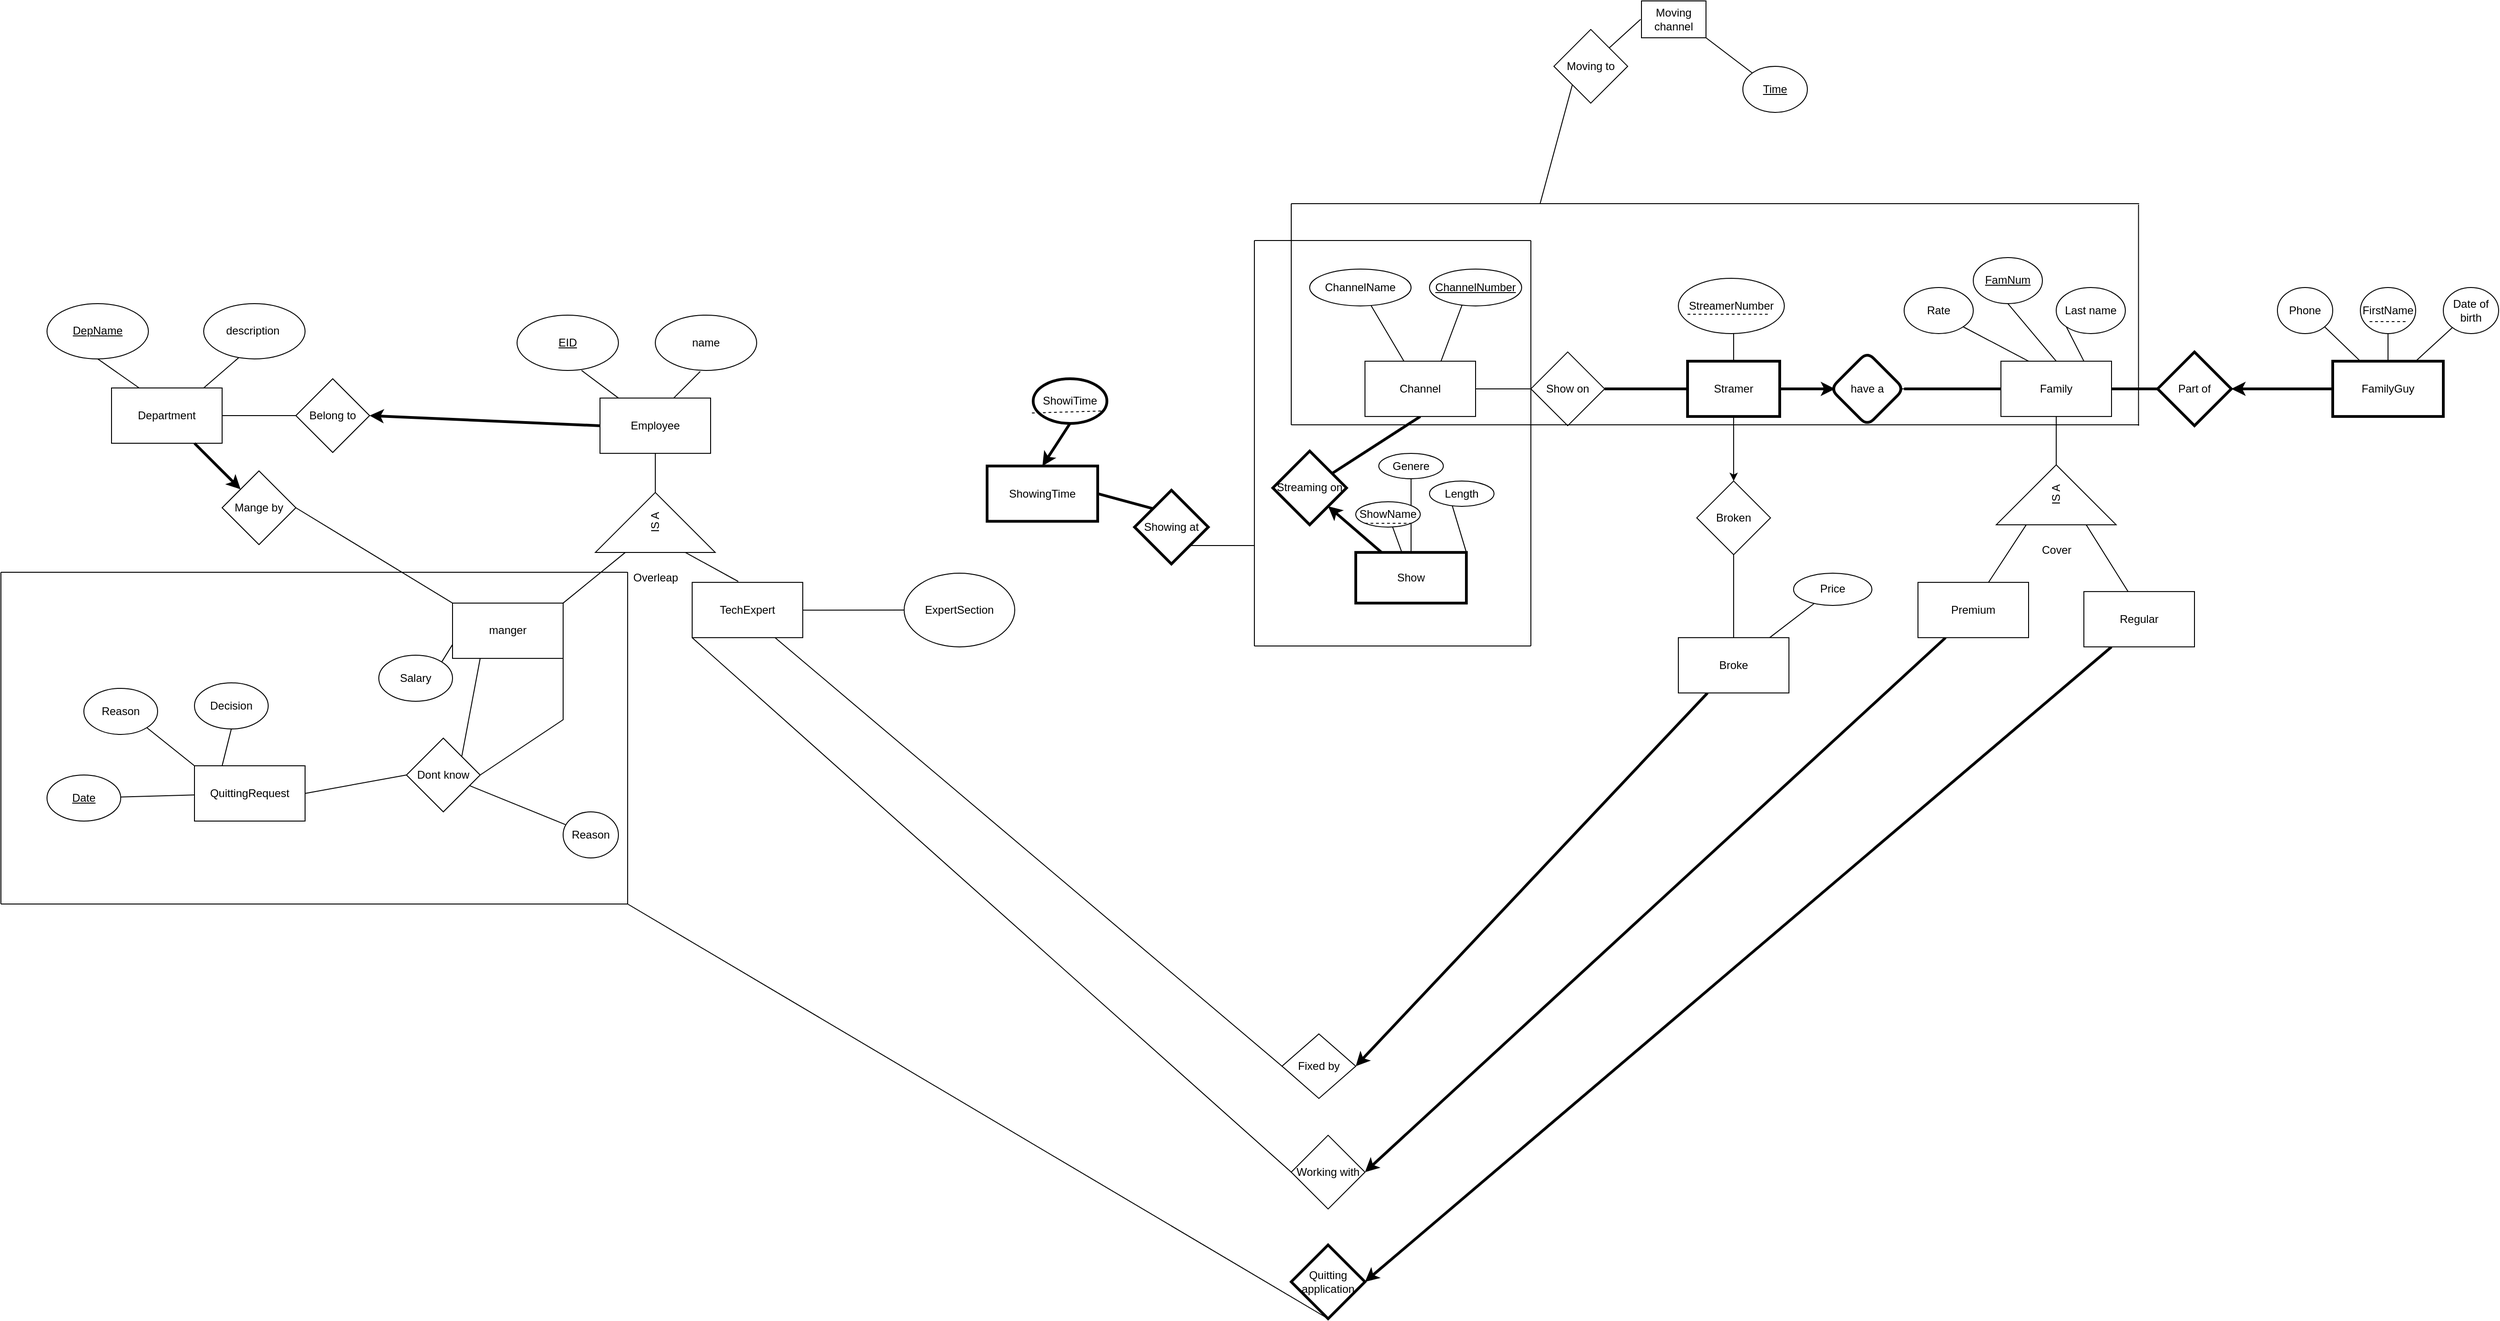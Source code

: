 <mxfile version="20.7.4" type="github">
  <diagram id="R2lEEEUBdFMjLlhIrx00" name="Page-1">
    <mxGraphModel dx="3749" dy="1137" grid="1" gridSize="10" guides="1" tooltips="1" connect="1" arrows="1" fold="1" page="1" pageScale="1" pageWidth="850" pageHeight="1100" math="0" shadow="0" extFonts="Permanent Marker^https://fonts.googleapis.com/css?family=Permanent+Marker">
      <root>
        <mxCell id="0" />
        <mxCell id="1" parent="0" />
        <mxCell id="bBOsbKYcq548n3KxFtVK-1" value="Employee" style="rounded=0;whiteSpace=wrap;html=1;" parent="1" vertex="1">
          <mxGeometry x="-910" y="570.95" width="120" height="60" as="geometry" />
        </mxCell>
        <mxCell id="bBOsbKYcq548n3KxFtVK-2" value="Belong to" style="rhombus;whiteSpace=wrap;html=1;" parent="1" vertex="1">
          <mxGeometry x="-1240" y="550" width="80" height="80" as="geometry" />
        </mxCell>
        <mxCell id="bBOsbKYcq548n3KxFtVK-3" value="" style="endArrow=classic;html=1;rounded=0;entryX=1;entryY=0.5;entryDx=0;entryDy=0;strokeWidth=3;startArrow=none;startFill=0;endFill=1;" parent="1" target="bBOsbKYcq548n3KxFtVK-2" edge="1">
          <mxGeometry width="50" height="50" relative="1" as="geometry">
            <mxPoint x="-910" y="601" as="sourcePoint" />
            <mxPoint x="-740" y="550.95" as="targetPoint" />
          </mxGeometry>
        </mxCell>
        <mxCell id="bBOsbKYcq548n3KxFtVK-6" value="Department" style="rounded=0;whiteSpace=wrap;html=1;" parent="1" vertex="1">
          <mxGeometry x="-1440" y="560" width="120" height="60" as="geometry" />
        </mxCell>
        <mxCell id="bBOsbKYcq548n3KxFtVK-7" value="" style="endArrow=none;html=1;rounded=0;entryX=1;entryY=0.5;entryDx=0;entryDy=0;exitX=0;exitY=0.5;exitDx=0;exitDy=0;" parent="1" source="bBOsbKYcq548n3KxFtVK-2" target="bBOsbKYcq548n3KxFtVK-6" edge="1">
          <mxGeometry width="50" height="50" relative="1" as="geometry">
            <mxPoint x="-1240" y="660" as="sourcePoint" />
            <mxPoint x="-980.0" y="590" as="targetPoint" />
            <Array as="points" />
          </mxGeometry>
        </mxCell>
        <mxCell id="bBOsbKYcq548n3KxFtVK-8" value="" style="endArrow=none;html=1;rounded=0;" parent="1" target="bBOsbKYcq548n3KxFtVK-9" edge="1">
          <mxGeometry width="50" height="50" relative="1" as="geometry">
            <mxPoint x="-850" y="710.95" as="sourcePoint" />
            <mxPoint x="-850" y="630.95" as="targetPoint" />
          </mxGeometry>
        </mxCell>
        <mxCell id="bBOsbKYcq548n3KxFtVK-9" value="IS A" style="triangle;whiteSpace=wrap;html=1;rotation=-90;direction=east;" parent="1" vertex="1">
          <mxGeometry x="-882.5" y="640.95" width="65" height="130" as="geometry" />
        </mxCell>
        <mxCell id="bBOsbKYcq548n3KxFtVK-10" value="" style="endArrow=none;html=1;rounded=0;exitX=1;exitY=0.5;exitDx=0;exitDy=0;entryX=0.5;entryY=1;entryDx=0;entryDy=0;" parent="1" source="bBOsbKYcq548n3KxFtVK-9" target="bBOsbKYcq548n3KxFtVK-1" edge="1">
          <mxGeometry width="50" height="50" relative="1" as="geometry">
            <mxPoint x="-870" y="680.95" as="sourcePoint" />
            <mxPoint x="-820" y="630.95" as="targetPoint" />
          </mxGeometry>
        </mxCell>
        <mxCell id="bBOsbKYcq548n3KxFtVK-11" value="" style="endArrow=none;html=1;rounded=0;" parent="1" edge="1">
          <mxGeometry width="50" height="50" relative="1" as="geometry">
            <mxPoint x="-890" y="570.95" as="sourcePoint" />
            <mxPoint x="-930" y="540.95" as="targetPoint" />
          </mxGeometry>
        </mxCell>
        <mxCell id="bBOsbKYcq548n3KxFtVK-12" value="" style="endArrow=none;html=1;rounded=0;" parent="1" edge="1">
          <mxGeometry width="50" height="50" relative="1" as="geometry">
            <mxPoint x="-830" y="570.95" as="sourcePoint" />
            <mxPoint x="-801.213" y="542.163" as="targetPoint" />
          </mxGeometry>
        </mxCell>
        <mxCell id="bBOsbKYcq548n3KxFtVK-15" value="&lt;u&gt;EID&lt;/u&gt;" style="ellipse;whiteSpace=wrap;html=1;" parent="1" vertex="1">
          <mxGeometry x="-1000" y="480.95" width="110" height="60" as="geometry" />
        </mxCell>
        <mxCell id="bBOsbKYcq548n3KxFtVK-16" value="name" style="ellipse;whiteSpace=wrap;html=1;" parent="1" vertex="1">
          <mxGeometry x="-850" y="480.95" width="110" height="60" as="geometry" />
        </mxCell>
        <mxCell id="bBOsbKYcq548n3KxFtVK-17" value="&lt;u&gt;DepName&lt;/u&gt;" style="ellipse;whiteSpace=wrap;html=1;" parent="1" vertex="1">
          <mxGeometry x="-1510" y="468.45" width="110" height="60" as="geometry" />
        </mxCell>
        <mxCell id="bBOsbKYcq548n3KxFtVK-18" value="description&amp;nbsp;" style="ellipse;whiteSpace=wrap;html=1;" parent="1" vertex="1">
          <mxGeometry x="-1340" y="468.45" width="110" height="60" as="geometry" />
        </mxCell>
        <mxCell id="bBOsbKYcq548n3KxFtVK-19" value="" style="endArrow=none;html=1;rounded=0;entryX=0.345;entryY=0.979;entryDx=0;entryDy=0;entryPerimeter=0;" parent="1" target="bBOsbKYcq548n3KxFtVK-18" edge="1">
          <mxGeometry width="50" height="50" relative="1" as="geometry">
            <mxPoint x="-1340" y="560" as="sourcePoint" />
            <mxPoint x="-1300" y="518.45" as="targetPoint" />
          </mxGeometry>
        </mxCell>
        <mxCell id="bBOsbKYcq548n3KxFtVK-20" value="" style="endArrow=none;html=1;rounded=0;entryX=0.5;entryY=1;entryDx=0;entryDy=0;exitX=0.25;exitY=0;exitDx=0;exitDy=0;" parent="1" source="bBOsbKYcq548n3KxFtVK-6" target="bBOsbKYcq548n3KxFtVK-17" edge="1">
          <mxGeometry width="50" height="50" relative="1" as="geometry">
            <mxPoint x="-1340" y="578.45" as="sourcePoint" />
            <mxPoint x="-1292.05" y="537.19" as="targetPoint" />
          </mxGeometry>
        </mxCell>
        <mxCell id="bBOsbKYcq548n3KxFtVK-23" value="" style="endArrow=none;html=1;rounded=0;entryX=0;entryY=0.25;entryDx=0;entryDy=0;exitX=1;exitY=0;exitDx=0;exitDy=0;" parent="1" target="bBOsbKYcq548n3KxFtVK-9" edge="1" source="bBOsbKYcq548n3KxFtVK-27">
          <mxGeometry width="50" height="50" relative="1" as="geometry">
            <mxPoint x="-920" y="800.95" as="sourcePoint" />
            <mxPoint x="-860" y="730.95" as="targetPoint" />
          </mxGeometry>
        </mxCell>
        <mxCell id="bBOsbKYcq548n3KxFtVK-24" value="" style="endArrow=none;html=1;rounded=0;entryX=0;entryY=0.75;entryDx=0;entryDy=0;" parent="1" target="bBOsbKYcq548n3KxFtVK-9" edge="1">
          <mxGeometry width="50" height="50" relative="1" as="geometry">
            <mxPoint x="-760" y="770" as="sourcePoint" />
            <mxPoint x="-835" y="730.95" as="targetPoint" />
          </mxGeometry>
        </mxCell>
        <mxCell id="bBOsbKYcq548n3KxFtVK-25" value="Overleap" style="text;html=1;resizable=0;autosize=1;align=center;verticalAlign=middle;points=[];fillColor=none;strokeColor=none;rounded=0;" parent="1" vertex="1">
          <mxGeometry x="-885" y="750.95" width="70" height="30" as="geometry" />
        </mxCell>
        <mxCell id="bBOsbKYcq548n3KxFtVK-26" value="TechExpert" style="rounded=0;whiteSpace=wrap;html=1;" parent="1" vertex="1">
          <mxGeometry x="-810.0" y="770.95" width="120" height="60" as="geometry" />
        </mxCell>
        <mxCell id="bBOsbKYcq548n3KxFtVK-27" value="manger" style="rounded=0;whiteSpace=wrap;html=1;" parent="1" vertex="1">
          <mxGeometry x="-1070.0" y="793.45" width="120" height="60" as="geometry" />
        </mxCell>
        <mxCell id="bBOsbKYcq548n3KxFtVK-28" value="Mange by" style="rhombus;whiteSpace=wrap;html=1;" parent="1" vertex="1">
          <mxGeometry x="-1320" y="650" width="80" height="80" as="geometry" />
        </mxCell>
        <mxCell id="bBOsbKYcq548n3KxFtVK-29" value="" style="endArrow=none;html=1;rounded=0;entryX=1;entryY=0.5;entryDx=0;entryDy=0;exitX=0;exitY=0;exitDx=0;exitDy=0;fontSize=100;horizontal=1;fontStyle=1;strokeWidth=1;verticalAlign=middle;endFill=0;startArrow=none;startFill=0;" parent="1" source="bBOsbKYcq548n3KxFtVK-27" target="bBOsbKYcq548n3KxFtVK-28" edge="1">
          <mxGeometry width="50" height="50" relative="1" as="geometry">
            <mxPoint x="-650" y="835.95" as="sourcePoint" />
            <mxPoint x="-607.5" y="770.95" as="targetPoint" />
          </mxGeometry>
        </mxCell>
        <mxCell id="bBOsbKYcq548n3KxFtVK-30" value="" style="endArrow=none;html=1;rounded=0;entryX=0.75;entryY=1;entryDx=0;entryDy=0;startArrow=classic;startFill=1;strokeWidth=3;" parent="1" source="bBOsbKYcq548n3KxFtVK-28" target="bBOsbKYcq548n3KxFtVK-6" edge="1">
          <mxGeometry width="50" height="50" relative="1" as="geometry">
            <mxPoint x="-1030" y="695" as="sourcePoint" />
            <mxPoint x="-980.0" y="620" as="targetPoint" />
          </mxGeometry>
        </mxCell>
        <mxCell id="bBOsbKYcq548n3KxFtVK-31" value="" style="endArrow=none;html=1;rounded=0;entryX=0;entryY=0.5;entryDx=0;entryDy=0;" parent="1" target="bBOsbKYcq548n3KxFtVK-32" edge="1">
          <mxGeometry width="50" height="50" relative="1" as="geometry">
            <mxPoint x="-690" y="801.13" as="sourcePoint" />
            <mxPoint x="-620" y="800.18" as="targetPoint" />
          </mxGeometry>
        </mxCell>
        <mxCell id="bBOsbKYcq548n3KxFtVK-32" value="ExpertSection" style="ellipse;whiteSpace=wrap;html=1;" parent="1" vertex="1">
          <mxGeometry x="-580" y="760.95" width="120" height="80" as="geometry" />
        </mxCell>
        <mxCell id="bBOsbKYcq548n3KxFtVK-35" value="" style="endArrow=none;html=1;rounded=0;exitX=1;exitY=0;exitDx=0;exitDy=0;entryX=0;entryY=0.75;entryDx=0;entryDy=0;" parent="1" source="bBOsbKYcq548n3KxFtVK-36" target="bBOsbKYcq548n3KxFtVK-27" edge="1">
          <mxGeometry width="50" height="50" relative="1" as="geometry">
            <mxPoint x="-1030" y="850" as="sourcePoint" />
            <mxPoint x="-1010" y="840" as="targetPoint" />
          </mxGeometry>
        </mxCell>
        <mxCell id="bBOsbKYcq548n3KxFtVK-36" value="Salary" style="ellipse;whiteSpace=wrap;html=1;fontSize=12;" parent="1" vertex="1">
          <mxGeometry x="-1150" y="850" width="80" height="50" as="geometry" />
        </mxCell>
        <mxCell id="bBOsbKYcq548n3KxFtVK-46" style="edgeStyle=none;rounded=0;orthogonalLoop=1;jettySize=auto;html=1;exitX=1;exitY=0.5;exitDx=0;exitDy=0;strokeWidth=3;fontSize=12;endArrow=none;endFill=0;" parent="1" source="bBOsbKYcq548n3KxFtVK-37" edge="1">
          <mxGeometry relative="1" as="geometry">
            <mxPoint x="790" y="560.95" as="targetPoint" />
          </mxGeometry>
        </mxCell>
        <mxCell id="bBOsbKYcq548n3KxFtVK-62" style="edgeStyle=none;rounded=0;orthogonalLoop=1;jettySize=auto;html=1;exitX=0.5;exitY=1;exitDx=0;exitDy=0;strokeWidth=1;fontSize=12;endArrow=none;endFill=0;" parent="1" source="bBOsbKYcq548n3KxFtVK-37" edge="1">
          <mxGeometry relative="1" as="geometry">
            <mxPoint x="670" y="650.95" as="targetPoint" />
          </mxGeometry>
        </mxCell>
        <mxCell id="bBOsbKYcq548n3KxFtVK-74" style="edgeStyle=none;rounded=0;orthogonalLoop=1;jettySize=auto;html=1;exitX=0;exitY=0.5;exitDx=0;exitDy=0;strokeWidth=1;fontSize=12;endArrow=none;endFill=0;" parent="1" source="bBOsbKYcq548n3KxFtVK-37" edge="1">
          <mxGeometry relative="1" as="geometry">
            <mxPoint x="500" y="560.95" as="targetPoint" />
          </mxGeometry>
        </mxCell>
        <mxCell id="bBOsbKYcq548n3KxFtVK-37" value="Family" style="rounded=0;whiteSpace=wrap;html=1;" parent="1" vertex="1">
          <mxGeometry x="610.0" y="530.95" width="120" height="60" as="geometry" />
        </mxCell>
        <mxCell id="bBOsbKYcq548n3KxFtVK-38" value="Rate" style="ellipse;whiteSpace=wrap;html=1;fontSize=12;" parent="1" vertex="1">
          <mxGeometry x="505" y="450.95" width="75" height="50" as="geometry" />
        </mxCell>
        <mxCell id="bBOsbKYcq548n3KxFtVK-39" value="&lt;u&gt;FamNum&lt;/u&gt;" style="ellipse;whiteSpace=wrap;html=1;fontSize=12;" parent="1" vertex="1">
          <mxGeometry x="580" y="418.45" width="75" height="50" as="geometry" />
        </mxCell>
        <mxCell id="bBOsbKYcq548n3KxFtVK-40" value="Last name" style="ellipse;whiteSpace=wrap;html=1;fontSize=12;" parent="1" vertex="1">
          <mxGeometry x="670" y="450.95" width="75" height="50" as="geometry" />
        </mxCell>
        <mxCell id="bBOsbKYcq548n3KxFtVK-42" value="" style="endArrow=none;html=1;rounded=0;strokeWidth=1;fontSize=12;exitX=0.5;exitY=0;exitDx=0;exitDy=0;entryX=0.5;entryY=1;entryDx=0;entryDy=0;" parent="1" source="bBOsbKYcq548n3KxFtVK-37" target="bBOsbKYcq548n3KxFtVK-39" edge="1">
          <mxGeometry width="50" height="50" relative="1" as="geometry">
            <mxPoint x="640" y="530.95" as="sourcePoint" />
            <mxPoint x="690" y="480.95" as="targetPoint" />
          </mxGeometry>
        </mxCell>
        <mxCell id="bBOsbKYcq548n3KxFtVK-43" value="" style="endArrow=none;html=1;rounded=0;strokeWidth=1;fontSize=12;exitX=0.25;exitY=0;exitDx=0;exitDy=0;entryX=1;entryY=1;entryDx=0;entryDy=0;" parent="1" source="bBOsbKYcq548n3KxFtVK-37" target="bBOsbKYcq548n3KxFtVK-38" edge="1">
          <mxGeometry width="50" height="50" relative="1" as="geometry">
            <mxPoint x="680" y="540.95" as="sourcePoint" />
            <mxPoint x="680" y="510.95" as="targetPoint" />
          </mxGeometry>
        </mxCell>
        <mxCell id="bBOsbKYcq548n3KxFtVK-44" value="" style="endArrow=none;html=1;rounded=0;strokeWidth=1;fontSize=12;exitX=0.75;exitY=0;exitDx=0;exitDy=0;entryX=0;entryY=1;entryDx=0;entryDy=0;" parent="1" source="bBOsbKYcq548n3KxFtVK-37" target="bBOsbKYcq548n3KxFtVK-40" edge="1">
          <mxGeometry width="50" height="50" relative="1" as="geometry">
            <mxPoint x="790.79" y="530.95" as="sourcePoint" />
            <mxPoint x="719.997" y="493.5" as="targetPoint" />
          </mxGeometry>
        </mxCell>
        <mxCell id="bBOsbKYcq548n3KxFtVK-47" value="Part of" style="rhombus;whiteSpace=wrap;html=1;fontSize=12;strokeWidth=3;" parent="1" vertex="1">
          <mxGeometry x="780" y="520.95" width="80" height="80" as="geometry" />
        </mxCell>
        <mxCell id="bBOsbKYcq548n3KxFtVK-48" value="" style="endArrow=none;html=1;rounded=0;strokeWidth=3;fontSize=12;exitX=1;exitY=0.5;exitDx=0;exitDy=0;endFill=0;startArrow=classic;startFill=1;" parent="1" source="bBOsbKYcq548n3KxFtVK-47" edge="1">
          <mxGeometry width="50" height="50" relative="1" as="geometry">
            <mxPoint x="850" y="580.95" as="sourcePoint" />
            <mxPoint x="970" y="560.95" as="targetPoint" />
          </mxGeometry>
        </mxCell>
        <mxCell id="bBOsbKYcq548n3KxFtVK-53" style="edgeStyle=none;rounded=0;orthogonalLoop=1;jettySize=auto;html=1;exitX=0.25;exitY=0;exitDx=0;exitDy=0;entryX=1;entryY=1;entryDx=0;entryDy=0;strokeWidth=1;fontSize=12;endArrow=none;endFill=0;" parent="1" source="bBOsbKYcq548n3KxFtVK-49" target="bBOsbKYcq548n3KxFtVK-50" edge="1">
          <mxGeometry relative="1" as="geometry" />
        </mxCell>
        <mxCell id="bBOsbKYcq548n3KxFtVK-54" style="edgeStyle=none;rounded=0;orthogonalLoop=1;jettySize=auto;html=1;exitX=0.5;exitY=0;exitDx=0;exitDy=0;entryX=0.5;entryY=1;entryDx=0;entryDy=0;strokeWidth=1;fontSize=12;endArrow=none;endFill=0;" parent="1" source="bBOsbKYcq548n3KxFtVK-49" target="bBOsbKYcq548n3KxFtVK-51" edge="1">
          <mxGeometry relative="1" as="geometry" />
        </mxCell>
        <mxCell id="bBOsbKYcq548n3KxFtVK-55" style="edgeStyle=none;rounded=0;orthogonalLoop=1;jettySize=auto;html=1;exitX=0.75;exitY=0;exitDx=0;exitDy=0;strokeWidth=1;fontSize=12;endArrow=none;endFill=0;" parent="1" source="bBOsbKYcq548n3KxFtVK-49" target="bBOsbKYcq548n3KxFtVK-52" edge="1">
          <mxGeometry relative="1" as="geometry" />
        </mxCell>
        <mxCell id="bBOsbKYcq548n3KxFtVK-49" value="FamilyGuy" style="rounded=0;whiteSpace=wrap;html=1;fontSize=12;strokeWidth=3;" parent="1" vertex="1">
          <mxGeometry x="970" y="530.95" width="120" height="60" as="geometry" />
        </mxCell>
        <mxCell id="bBOsbKYcq548n3KxFtVK-50" value="Phone" style="ellipse;whiteSpace=wrap;html=1;fontSize=12;" parent="1" vertex="1">
          <mxGeometry x="910" y="450.95" width="60" height="50" as="geometry" />
        </mxCell>
        <mxCell id="bBOsbKYcq548n3KxFtVK-51" value="FirstName" style="ellipse;whiteSpace=wrap;html=1;fontSize=12;" parent="1" vertex="1">
          <mxGeometry x="1000" y="450.95" width="60" height="50" as="geometry" />
        </mxCell>
        <mxCell id="bBOsbKYcq548n3KxFtVK-52" value="Date of birth" style="ellipse;whiteSpace=wrap;html=1;fontSize=12;" parent="1" vertex="1">
          <mxGeometry x="1090" y="450.95" width="60" height="50" as="geometry" />
        </mxCell>
        <mxCell id="bBOsbKYcq548n3KxFtVK-67" style="edgeStyle=none;rounded=0;orthogonalLoop=1;jettySize=auto;html=1;exitX=0;exitY=0.75;exitDx=0;exitDy=0;strokeWidth=1;fontSize=12;endArrow=none;endFill=0;" parent="1" source="bBOsbKYcq548n3KxFtVK-64" edge="1">
          <mxGeometry relative="1" as="geometry">
            <mxPoint x="747.975" y="780.975" as="targetPoint" />
          </mxGeometry>
        </mxCell>
        <mxCell id="bBOsbKYcq548n3KxFtVK-69" style="edgeStyle=none;rounded=0;orthogonalLoop=1;jettySize=auto;html=1;exitX=0;exitY=0.25;exitDx=0;exitDy=0;strokeWidth=1;fontSize=12;endArrow=none;endFill=0;" parent="1" source="bBOsbKYcq548n3KxFtVK-64" edge="1">
          <mxGeometry relative="1" as="geometry">
            <mxPoint x="590" y="780.95" as="targetPoint" />
          </mxGeometry>
        </mxCell>
        <mxCell id="bBOsbKYcq548n3KxFtVK-64" value="IS A" style="triangle;whiteSpace=wrap;html=1;rotation=-90;" parent="1" vertex="1">
          <mxGeometry x="637.5" y="610.95" width="65" height="130" as="geometry" />
        </mxCell>
        <mxCell id="bBOsbKYcq548n3KxFtVK-65" value="Cover" style="text;html=1;align=center;verticalAlign=middle;resizable=0;points=[];autosize=1;strokeColor=none;fillColor=none;fontSize=12;" parent="1" vertex="1">
          <mxGeometry x="640" y="720.95" width="60" height="30" as="geometry" />
        </mxCell>
        <mxCell id="bBOsbKYcq548n3KxFtVK-92" style="edgeStyle=none;rounded=0;orthogonalLoop=1;jettySize=auto;html=1;exitX=0.25;exitY=1;exitDx=0;exitDy=0;strokeWidth=3;fontSize=12;endArrow=classic;endFill=1;entryX=1;entryY=0.5;entryDx=0;entryDy=0;startArrow=none;startFill=0;" parent="1" source="bBOsbKYcq548n3KxFtVK-70" target="bBOsbKYcq548n3KxFtVK-93" edge="1">
          <mxGeometry relative="1" as="geometry">
            <mxPoint x="40" y="1029.037" as="targetPoint" />
          </mxGeometry>
        </mxCell>
        <mxCell id="bBOsbKYcq548n3KxFtVK-70" value="Premium" style="rounded=0;whiteSpace=wrap;html=1;fontSize=12;" parent="1" vertex="1">
          <mxGeometry x="520" y="770.95" width="120" height="60" as="geometry" />
        </mxCell>
        <mxCell id="bBOsbKYcq548n3KxFtVK-139" style="edgeStyle=none;rounded=0;orthogonalLoop=1;jettySize=auto;html=1;exitX=0.25;exitY=1;exitDx=0;exitDy=0;strokeWidth=3;fontSize=12;startArrow=none;startFill=0;endArrow=classic;endFill=1;entryX=1;entryY=0.5;entryDx=0;entryDy=0;" parent="1" source="bBOsbKYcq548n3KxFtVK-72" target="bBOsbKYcq548n3KxFtVK-140" edge="1">
          <mxGeometry relative="1" as="geometry">
            <mxPoint x="-65.371" y="1530" as="targetPoint" />
          </mxGeometry>
        </mxCell>
        <mxCell id="bBOsbKYcq548n3KxFtVK-72" value="Regular" style="rounded=0;whiteSpace=wrap;html=1;fontSize=12;" parent="1" vertex="1">
          <mxGeometry x="700" y="780.95" width="120" height="60" as="geometry" />
        </mxCell>
        <mxCell id="bBOsbKYcq548n3KxFtVK-77" style="edgeStyle=none;rounded=0;orthogonalLoop=1;jettySize=auto;html=1;strokeWidth=3;fontSize=12;endArrow=none;endFill=0;startArrow=classic;startFill=1;" parent="1" edge="1">
          <mxGeometry relative="1" as="geometry">
            <mxPoint x="370" y="560.95" as="targetPoint" />
            <mxPoint x="430" y="561" as="sourcePoint" />
          </mxGeometry>
        </mxCell>
        <mxCell id="blgtO5f3Ezok3y8Z0S_8-1" value="" style="edgeStyle=orthogonalEdgeStyle;rounded=0;orthogonalLoop=1;jettySize=auto;html=1;strokeWidth=3;endArrow=none;endFill=0;" parent="1" source="bBOsbKYcq548n3KxFtVK-75" target="bBOsbKYcq548n3KxFtVK-37" edge="1">
          <mxGeometry relative="1" as="geometry" />
        </mxCell>
        <mxCell id="bBOsbKYcq548n3KxFtVK-75" value="have a" style="rhombus;whiteSpace=wrap;html=1;fontSize=12;rounded=1;strokeWidth=3;" parent="1" vertex="1">
          <mxGeometry x="425" y="520.95" width="80" height="80" as="geometry" />
        </mxCell>
        <mxCell id="bBOsbKYcq548n3KxFtVK-80" style="edgeStyle=none;rounded=0;orthogonalLoop=1;jettySize=auto;html=1;exitX=0.5;exitY=0;exitDx=0;exitDy=0;strokeWidth=1;fontSize=12;endArrow=none;endFill=0;" parent="1" source="bBOsbKYcq548n3KxFtVK-78" edge="1">
          <mxGeometry relative="1" as="geometry">
            <mxPoint x="320" y="500.95" as="targetPoint" />
          </mxGeometry>
        </mxCell>
        <mxCell id="bBOsbKYcq548n3KxFtVK-83" value="" style="edgeStyle=none;rounded=0;orthogonalLoop=1;jettySize=auto;html=1;strokeWidth=3;fontSize=12;endArrow=none;endFill=0;" parent="1" source="bBOsbKYcq548n3KxFtVK-78" target="bBOsbKYcq548n3KxFtVK-82" edge="1">
          <mxGeometry relative="1" as="geometry" />
        </mxCell>
        <mxCell id="bBOsbKYcq548n3KxFtVK-124" value="" style="edgeStyle=none;rounded=0;orthogonalLoop=1;jettySize=auto;html=1;strokeWidth=1;fontSize=12;endArrow=classic;endFill=1;" parent="1" source="bBOsbKYcq548n3KxFtVK-78" target="bBOsbKYcq548n3KxFtVK-123" edge="1">
          <mxGeometry relative="1" as="geometry" />
        </mxCell>
        <mxCell id="bBOsbKYcq548n3KxFtVK-78" value="Stramer" style="rounded=0;whiteSpace=wrap;html=1;fontSize=12;strokeWidth=3;" parent="1" vertex="1">
          <mxGeometry x="270" y="530.95" width="100" height="60" as="geometry" />
        </mxCell>
        <mxCell id="bBOsbKYcq548n3KxFtVK-81" value="StreamerNumber" style="ellipse;whiteSpace=wrap;html=1;fontSize=12;" parent="1" vertex="1">
          <mxGeometry x="260" y="440.95" width="115" height="60" as="geometry" />
        </mxCell>
        <mxCell id="bBOsbKYcq548n3KxFtVK-85" value="" style="edgeStyle=none;rounded=0;orthogonalLoop=1;jettySize=auto;html=1;strokeWidth=1;fontSize=12;endArrow=none;endFill=0;" parent="1" source="bBOsbKYcq548n3KxFtVK-82" target="bBOsbKYcq548n3KxFtVK-84" edge="1">
          <mxGeometry relative="1" as="geometry" />
        </mxCell>
        <mxCell id="bBOsbKYcq548n3KxFtVK-82" value="Show on" style="rhombus;whiteSpace=wrap;html=1;rounded=0;" parent="1" vertex="1">
          <mxGeometry x="100" y="520.95" width="80" height="80" as="geometry" />
        </mxCell>
        <mxCell id="bBOsbKYcq548n3KxFtVK-87" value="" style="edgeStyle=none;rounded=0;orthogonalLoop=1;jettySize=auto;html=1;strokeWidth=1;fontSize=12;endArrow=none;endFill=0;" parent="1" source="bBOsbKYcq548n3KxFtVK-84" target="bBOsbKYcq548n3KxFtVK-86" edge="1">
          <mxGeometry relative="1" as="geometry" />
        </mxCell>
        <mxCell id="bBOsbKYcq548n3KxFtVK-89" style="edgeStyle=none;rounded=0;orthogonalLoop=1;jettySize=auto;html=1;exitX=0.5;exitY=1;exitDx=0;exitDy=0;entryX=0.5;entryY=0;entryDx=0;entryDy=0;strokeWidth=1;fontSize=12;endArrow=none;endFill=0;" parent="1" source="bBOsbKYcq548n3KxFtVK-84" target="bBOsbKYcq548n3KxFtVK-88" edge="1">
          <mxGeometry relative="1" as="geometry" />
        </mxCell>
        <mxCell id="bBOsbKYcq548n3KxFtVK-96" value="" style="edgeStyle=none;rounded=0;orthogonalLoop=1;jettySize=auto;html=1;strokeWidth=3;fontSize=12;endArrow=none;endFill=0;exitX=0.5;exitY=1;exitDx=0;exitDy=0;" parent="1" source="bBOsbKYcq548n3KxFtVK-84" target="bBOsbKYcq548n3KxFtVK-95" edge="1">
          <mxGeometry relative="1" as="geometry">
            <mxPoint x="-110" y="600" as="sourcePoint" />
          </mxGeometry>
        </mxCell>
        <mxCell id="bBOsbKYcq548n3KxFtVK-84" value="Channel" style="whiteSpace=wrap;html=1;rounded=0;" parent="1" vertex="1">
          <mxGeometry x="-80" y="530.95" width="120" height="60" as="geometry" />
        </mxCell>
        <mxCell id="bBOsbKYcq548n3KxFtVK-86" value="ChannelName" style="ellipse;whiteSpace=wrap;html=1;rounded=0;" parent="1" vertex="1">
          <mxGeometry x="-140" y="430.95" width="110" height="40" as="geometry" />
        </mxCell>
        <mxCell id="bBOsbKYcq548n3KxFtVK-88" value="&lt;u&gt;ChannelNumber&lt;/u&gt;" style="ellipse;whiteSpace=wrap;html=1;rounded=0;fontSize=12;" parent="1" vertex="1">
          <mxGeometry x="-10" y="430.95" width="100" height="40" as="geometry" />
        </mxCell>
        <mxCell id="bBOsbKYcq548n3KxFtVK-94" style="edgeStyle=none;rounded=0;orthogonalLoop=1;jettySize=auto;html=1;exitX=0;exitY=0.5;exitDx=0;exitDy=0;entryX=0;entryY=1;entryDx=0;entryDy=0;strokeWidth=1;fontSize=12;endArrow=none;endFill=0;" parent="1" source="bBOsbKYcq548n3KxFtVK-93" target="bBOsbKYcq548n3KxFtVK-26" edge="1">
          <mxGeometry relative="1" as="geometry" />
        </mxCell>
        <mxCell id="bBOsbKYcq548n3KxFtVK-93" value="Working with" style="rhombus;whiteSpace=wrap;html=1;fontSize=12;" parent="1" vertex="1">
          <mxGeometry x="-160" y="1370.95" width="80" height="80" as="geometry" />
        </mxCell>
        <mxCell id="bBOsbKYcq548n3KxFtVK-95" value="Streaming on" style="rhombus;whiteSpace=wrap;html=1;rounded=0;strokeWidth=3;" parent="1" vertex="1">
          <mxGeometry x="-180" y="628.45" width="80" height="80" as="geometry" />
        </mxCell>
        <mxCell id="bBOsbKYcq548n3KxFtVK-97" value="" style="endArrow=classic;html=1;rounded=0;strokeWidth=3;fontSize=12;entryX=1;entryY=1;entryDx=0;entryDy=0;startArrow=none;startFill=0;endFill=1;" parent="1" source="bBOsbKYcq548n3KxFtVK-98" target="bBOsbKYcq548n3KxFtVK-95" edge="1">
          <mxGeometry width="50" height="50" relative="1" as="geometry">
            <mxPoint x="-40" y="728.45" as="sourcePoint" />
            <mxPoint x="-60" y="668.45" as="targetPoint" />
          </mxGeometry>
        </mxCell>
        <mxCell id="bBOsbKYcq548n3KxFtVK-100" value="" style="edgeStyle=none;rounded=0;orthogonalLoop=1;jettySize=auto;html=1;strokeWidth=1;fontSize=12;endArrow=none;endFill=0;" parent="1" source="bBOsbKYcq548n3KxFtVK-98" target="bBOsbKYcq548n3KxFtVK-99" edge="1">
          <mxGeometry relative="1" as="geometry" />
        </mxCell>
        <mxCell id="bBOsbKYcq548n3KxFtVK-102" style="edgeStyle=none;rounded=0;orthogonalLoop=1;jettySize=auto;html=1;exitX=0.5;exitY=0;exitDx=0;exitDy=0;entryX=0.5;entryY=1;entryDx=0;entryDy=0;strokeWidth=1;fontSize=12;endArrow=none;endFill=0;" parent="1" source="bBOsbKYcq548n3KxFtVK-98" target="bBOsbKYcq548n3KxFtVK-101" edge="1">
          <mxGeometry relative="1" as="geometry" />
        </mxCell>
        <mxCell id="bBOsbKYcq548n3KxFtVK-106" style="edgeStyle=none;rounded=0;orthogonalLoop=1;jettySize=auto;html=1;exitX=1;exitY=0;exitDx=0;exitDy=0;strokeWidth=1;fontSize=12;endArrow=none;endFill=0;entryX=0.349;entryY=0.94;entryDx=0;entryDy=0;entryPerimeter=0;" parent="1" source="bBOsbKYcq548n3KxFtVK-98" target="bBOsbKYcq548n3KxFtVK-107" edge="1">
          <mxGeometry relative="1" as="geometry">
            <mxPoint x="88.228" y="696.45" as="targetPoint" />
          </mxGeometry>
        </mxCell>
        <mxCell id="bBOsbKYcq548n3KxFtVK-98" value="Show" style="rounded=0;whiteSpace=wrap;html=1;fontSize=12;strokeWidth=3;" parent="1" vertex="1">
          <mxGeometry x="-90" y="738.45" width="120" height="55" as="geometry" />
        </mxCell>
        <mxCell id="bBOsbKYcq548n3KxFtVK-99" value="ShowName" style="ellipse;whiteSpace=wrap;html=1;rounded=0;" parent="1" vertex="1">
          <mxGeometry x="-90" y="683.45" width="70" height="27.5" as="geometry" />
        </mxCell>
        <mxCell id="bBOsbKYcq548n3KxFtVK-101" value="Genere" style="ellipse;whiteSpace=wrap;html=1;rounded=0;" parent="1" vertex="1">
          <mxGeometry x="-65" y="630.95" width="70" height="27.5" as="geometry" />
        </mxCell>
        <mxCell id="bBOsbKYcq548n3KxFtVK-107" value="Length" style="ellipse;whiteSpace=wrap;html=1;rounded=0;" parent="1" vertex="1">
          <mxGeometry x="-10" y="660.95" width="70" height="27.5" as="geometry" />
        </mxCell>
        <mxCell id="bBOsbKYcq548n3KxFtVK-111" style="edgeStyle=none;rounded=0;orthogonalLoop=1;jettySize=auto;html=1;exitX=0.5;exitY=0;exitDx=0;exitDy=0;entryX=0.5;entryY=1;entryDx=0;entryDy=0;strokeWidth=3;fontSize=12;endArrow=none;endFill=0;startArrow=classic;startFill=1;" parent="1" source="bBOsbKYcq548n3KxFtVK-108" target="bBOsbKYcq548n3KxFtVK-110" edge="1">
          <mxGeometry relative="1" as="geometry" />
        </mxCell>
        <mxCell id="bBOsbKYcq548n3KxFtVK-108" value="ShowingTime" style="whiteSpace=wrap;html=1;rounded=0;strokeWidth=3;" parent="1" vertex="1">
          <mxGeometry x="-490" y="644.7" width="120" height="60" as="geometry" />
        </mxCell>
        <mxCell id="bBOsbKYcq548n3KxFtVK-110" value="ShowiTime" style="ellipse;whiteSpace=wrap;html=1;rounded=0;fontSize=12;strokeWidth=3;" parent="1" vertex="1">
          <mxGeometry x="-440" y="550" width="80" height="48.45" as="geometry" />
        </mxCell>
        <mxCell id="bBOsbKYcq548n3KxFtVK-117" style="edgeStyle=none;rounded=0;orthogonalLoop=1;jettySize=auto;html=1;exitX=1;exitY=0;exitDx=0;exitDy=0;strokeWidth=1;fontSize=12;endArrow=none;endFill=0;" parent="1" source="bBOsbKYcq548n3KxFtVK-114" edge="1">
          <mxGeometry relative="1" as="geometry">
            <mxPoint x="219.048" y="159.998" as="targetPoint" />
          </mxGeometry>
        </mxCell>
        <mxCell id="bBOsbKYcq548n3KxFtVK-114" value="Moving to" style="rhombus;whiteSpace=wrap;html=1;fontSize=12;" parent="1" vertex="1">
          <mxGeometry x="125" y="170.95" width="80" height="80" as="geometry" />
        </mxCell>
        <mxCell id="bBOsbKYcq548n3KxFtVK-122" style="edgeStyle=none;rounded=0;orthogonalLoop=1;jettySize=auto;html=1;exitX=1;exitY=1;exitDx=0;exitDy=0;entryX=0;entryY=0;entryDx=0;entryDy=0;strokeWidth=1;fontSize=12;endArrow=none;endFill=0;" parent="1" source="bBOsbKYcq548n3KxFtVK-118" target="bBOsbKYcq548n3KxFtVK-121" edge="1">
          <mxGeometry relative="1" as="geometry">
            <mxPoint x="292.5" y="190.95" as="sourcePoint" />
          </mxGeometry>
        </mxCell>
        <mxCell id="bBOsbKYcq548n3KxFtVK-118" value="Moving channel" style="rounded=0;whiteSpace=wrap;html=1;fontSize=12;" parent="1" vertex="1">
          <mxGeometry x="220" y="140" width="70" height="40" as="geometry" />
        </mxCell>
        <mxCell id="bBOsbKYcq548n3KxFtVK-119" value="" style="endArrow=none;html=1;rounded=0;strokeWidth=1;fontSize=12;entryX=0.5;entryY=1;entryDx=0;entryDy=0;" parent="1" edge="1">
          <mxGeometry width="50" height="50" relative="1" as="geometry">
            <mxPoint x="275.0" y="190.95" as="sourcePoint" />
            <mxPoint x="275" y="190.95" as="targetPoint" />
          </mxGeometry>
        </mxCell>
        <mxCell id="bBOsbKYcq548n3KxFtVK-121" value="&lt;u&gt;Time&lt;/u&gt;" style="ellipse;whiteSpace=wrap;html=1;fontSize=12;" parent="1" vertex="1">
          <mxGeometry x="330" y="210.95" width="70" height="50" as="geometry" />
        </mxCell>
        <mxCell id="bBOsbKYcq548n3KxFtVK-126" value="" style="edgeStyle=none;rounded=0;orthogonalLoop=1;jettySize=auto;html=1;strokeWidth=1;fontSize=12;endArrow=none;endFill=0;" parent="1" source="bBOsbKYcq548n3KxFtVK-123" target="bBOsbKYcq548n3KxFtVK-125" edge="1">
          <mxGeometry relative="1" as="geometry" />
        </mxCell>
        <mxCell id="bBOsbKYcq548n3KxFtVK-123" value="Broken" style="rhombus;whiteSpace=wrap;html=1;rounded=0;" parent="1" vertex="1">
          <mxGeometry x="280" y="660.95" width="80" height="80" as="geometry" />
        </mxCell>
        <mxCell id="bBOsbKYcq548n3KxFtVK-128" value="" style="edgeStyle=none;rounded=0;orthogonalLoop=1;jettySize=auto;html=1;strokeWidth=1;fontSize=12;endArrow=none;endFill=0;" parent="1" source="bBOsbKYcq548n3KxFtVK-125" target="bBOsbKYcq548n3KxFtVK-127" edge="1">
          <mxGeometry relative="1" as="geometry" />
        </mxCell>
        <mxCell id="bBOsbKYcq548n3KxFtVK-130" value="" style="edgeStyle=none;rounded=0;orthogonalLoop=1;jettySize=auto;html=1;strokeWidth=3;fontSize=12;endArrow=classic;endFill=1;entryX=1;entryY=0.5;entryDx=0;entryDy=0;" parent="1" source="bBOsbKYcq548n3KxFtVK-125" target="bBOsbKYcq548n3KxFtVK-129" edge="1">
          <mxGeometry relative="1" as="geometry" />
        </mxCell>
        <mxCell id="bBOsbKYcq548n3KxFtVK-125" value="Broke" style="whiteSpace=wrap;html=1;rounded=0;" parent="1" vertex="1">
          <mxGeometry x="260" y="830.95" width="120" height="60" as="geometry" />
        </mxCell>
        <mxCell id="bBOsbKYcq548n3KxFtVK-127" value="Price" style="ellipse;whiteSpace=wrap;html=1;rounded=0;" parent="1" vertex="1">
          <mxGeometry x="385" y="760.95" width="85" height="35" as="geometry" />
        </mxCell>
        <mxCell id="bBOsbKYcq548n3KxFtVK-131" style="edgeStyle=none;rounded=0;orthogonalLoop=1;jettySize=auto;html=1;exitX=0;exitY=0.5;exitDx=0;exitDy=0;entryX=0.75;entryY=1;entryDx=0;entryDy=0;strokeWidth=1;fontSize=12;endArrow=none;endFill=0;" parent="1" source="bBOsbKYcq548n3KxFtVK-129" target="bBOsbKYcq548n3KxFtVK-26" edge="1">
          <mxGeometry relative="1" as="geometry" />
        </mxCell>
        <mxCell id="bBOsbKYcq548n3KxFtVK-129" value="Fixed by" style="rhombus;whiteSpace=wrap;html=1;rounded=0;" parent="1" vertex="1">
          <mxGeometry x="-170" y="1260.95" width="80" height="70" as="geometry" />
        </mxCell>
        <mxCell id="bBOsbKYcq548n3KxFtVK-140" value="Quitting application" style="rhombus;whiteSpace=wrap;html=1;strokeWidth=3;fontSize=12;" parent="1" vertex="1">
          <mxGeometry x="-160" y="1490" width="80" height="80" as="geometry" />
        </mxCell>
        <mxCell id="bBOsbKYcq548n3KxFtVK-144" value="" style="endArrow=none;html=1;rounded=0;strokeWidth=1;fontSize=12;exitX=1;exitY=0;exitDx=0;exitDy=0;entryX=0.25;entryY=1;entryDx=0;entryDy=0;" parent="1" target="bBOsbKYcq548n3KxFtVK-27" edge="1" source="bBOsbKYcq548n3KxFtVK-145">
          <mxGeometry width="50" height="50" relative="1" as="geometry">
            <mxPoint x="-1050" y="1010" as="sourcePoint" />
            <mxPoint x="-980" y="890" as="targetPoint" />
          </mxGeometry>
        </mxCell>
        <mxCell id="bBOsbKYcq548n3KxFtVK-157" value="" style="edgeStyle=none;rounded=0;orthogonalLoop=1;jettySize=auto;html=1;strokeWidth=1;fontSize=12;startArrow=none;startFill=0;endArrow=none;endFill=0;" parent="1" source="bBOsbKYcq548n3KxFtVK-145" target="bBOsbKYcq548n3KxFtVK-156" edge="1">
          <mxGeometry relative="1" as="geometry" />
        </mxCell>
        <mxCell id="bBOsbKYcq548n3KxFtVK-145" value="Dont know" style="rhombus;whiteSpace=wrap;html=1;strokeWidth=1;fontSize=12;" parent="1" vertex="1">
          <mxGeometry x="-1120" y="940" width="80" height="80" as="geometry" />
        </mxCell>
        <mxCell id="bBOsbKYcq548n3KxFtVK-146" value="" style="endArrow=none;html=1;rounded=0;strokeWidth=1;fontSize=12;entryX=0;entryY=0.5;entryDx=0;entryDy=0;" parent="1" target="bBOsbKYcq548n3KxFtVK-145" edge="1">
          <mxGeometry width="50" height="50" relative="1" as="geometry">
            <mxPoint x="-1230" y="1000" as="sourcePoint" />
            <mxPoint x="-1100" y="1040" as="targetPoint" />
          </mxGeometry>
        </mxCell>
        <mxCell id="bBOsbKYcq548n3KxFtVK-149" value="" style="edgeStyle=none;rounded=0;orthogonalLoop=1;jettySize=auto;html=1;strokeWidth=1;fontSize=12;startArrow=none;startFill=0;endArrow=none;endFill=0;" parent="1" source="bBOsbKYcq548n3KxFtVK-147" target="bBOsbKYcq548n3KxFtVK-148" edge="1">
          <mxGeometry relative="1" as="geometry" />
        </mxCell>
        <mxCell id="bBOsbKYcq548n3KxFtVK-151" style="edgeStyle=none;rounded=0;orthogonalLoop=1;jettySize=auto;html=1;exitX=0;exitY=0;exitDx=0;exitDy=0;strokeWidth=1;fontSize=12;startArrow=none;startFill=0;endArrow=none;endFill=0;entryX=1;entryY=1;entryDx=0;entryDy=0;" parent="1" source="bBOsbKYcq548n3KxFtVK-147" target="bBOsbKYcq548n3KxFtVK-152" edge="1">
          <mxGeometry relative="1" as="geometry">
            <mxPoint x="-1380" y="956.667" as="targetPoint" />
          </mxGeometry>
        </mxCell>
        <mxCell id="bBOsbKYcq548n3KxFtVK-154" style="edgeStyle=none;rounded=0;orthogonalLoop=1;jettySize=auto;html=1;exitX=0.25;exitY=0;exitDx=0;exitDy=0;entryX=0.5;entryY=1;entryDx=0;entryDy=0;strokeWidth=1;fontSize=12;startArrow=none;startFill=0;endArrow=none;endFill=0;" parent="1" source="bBOsbKYcq548n3KxFtVK-147" target="bBOsbKYcq548n3KxFtVK-153" edge="1">
          <mxGeometry relative="1" as="geometry" />
        </mxCell>
        <mxCell id="bBOsbKYcq548n3KxFtVK-155" style="edgeStyle=none;rounded=0;orthogonalLoop=1;jettySize=auto;html=1;entryX=0.5;entryY=1;entryDx=0;entryDy=0;strokeWidth=1;fontSize=12;startArrow=none;startFill=0;endArrow=none;endFill=0;" parent="1" target="bBOsbKYcq548n3KxFtVK-140" edge="1">
          <mxGeometry relative="1" as="geometry">
            <Array as="points" />
            <mxPoint x="-880" y="1120" as="sourcePoint" />
          </mxGeometry>
        </mxCell>
        <mxCell id="bBOsbKYcq548n3KxFtVK-147" value="QuittingRequest" style="rounded=0;whiteSpace=wrap;html=1;strokeWidth=1;fontSize=12;" parent="1" vertex="1">
          <mxGeometry x="-1350" y="970" width="120" height="60" as="geometry" />
        </mxCell>
        <mxCell id="bBOsbKYcq548n3KxFtVK-148" value="&lt;u&gt;Date&lt;/u&gt;" style="ellipse;whiteSpace=wrap;html=1;rounded=0;strokeWidth=1;" parent="1" vertex="1">
          <mxGeometry x="-1510" y="980" width="80" height="50" as="geometry" />
        </mxCell>
        <mxCell id="bBOsbKYcq548n3KxFtVK-152" value="Reason" style="ellipse;whiteSpace=wrap;html=1;rounded=0;strokeWidth=1;" parent="1" vertex="1">
          <mxGeometry x="-1470" y="885.95" width="80" height="50" as="geometry" />
        </mxCell>
        <mxCell id="bBOsbKYcq548n3KxFtVK-153" value="Decision" style="ellipse;whiteSpace=wrap;html=1;rounded=0;strokeWidth=1;" parent="1" vertex="1">
          <mxGeometry x="-1350" y="880" width="80" height="50" as="geometry" />
        </mxCell>
        <mxCell id="bBOsbKYcq548n3KxFtVK-156" value="Reason" style="ellipse;whiteSpace=wrap;html=1;strokeWidth=1;" parent="1" vertex="1">
          <mxGeometry x="-950" y="1020" width="60" height="50" as="geometry" />
        </mxCell>
        <mxCell id="1M-xB1qmVmg-WDSUTMU_-1" value="" style="endArrow=none;dashed=1;html=1;rounded=0;" parent="1" edge="1">
          <mxGeometry width="50" height="50" relative="1" as="geometry">
            <mxPoint x="270" y="480" as="sourcePoint" />
            <mxPoint x="360" y="480" as="targetPoint" />
          </mxGeometry>
        </mxCell>
        <mxCell id="1M-xB1qmVmg-WDSUTMU_-2" value="" style="endArrow=none;dashed=1;html=1;rounded=0;" parent="1" edge="1">
          <mxGeometry width="50" height="50" relative="1" as="geometry">
            <mxPoint x="1010" y="488" as="sourcePoint" />
            <mxPoint x="1050" y="488" as="targetPoint" />
          </mxGeometry>
        </mxCell>
        <mxCell id="1M-xB1qmVmg-WDSUTMU_-3" value="" style="endArrow=none;dashed=1;html=1;rounded=0;strokeWidth=1;entryX=1;entryY=1;entryDx=0;entryDy=0;exitX=0;exitY=1;exitDx=0;exitDy=0;" parent="1" source="bBOsbKYcq548n3KxFtVK-99" target="bBOsbKYcq548n3KxFtVK-99" edge="1">
          <mxGeometry width="50" height="50" relative="1" as="geometry">
            <mxPoint x="-110" y="780" as="sourcePoint" />
            <mxPoint x="-60" y="730" as="targetPoint" />
          </mxGeometry>
        </mxCell>
        <mxCell id="1M-xB1qmVmg-WDSUTMU_-4" value="" style="endArrow=none;dashed=1;html=1;rounded=0;strokeWidth=1;entryX=0.938;entryY=0.722;entryDx=0;entryDy=0;entryPerimeter=0;exitX=-0.017;exitY=0.767;exitDx=0;exitDy=0;exitPerimeter=0;" parent="1" source="bBOsbKYcq548n3KxFtVK-110" target="bBOsbKYcq548n3KxFtVK-110" edge="1">
          <mxGeometry width="50" height="50" relative="1" as="geometry">
            <mxPoint x="-320" y="675" as="sourcePoint" />
            <mxPoint x="-260" y="650" as="targetPoint" />
          </mxGeometry>
        </mxCell>
        <mxCell id="1M-xB1qmVmg-WDSUTMU_-10" value="" style="endArrow=none;html=1;rounded=0;strokeWidth=1;entryX=0;entryY=1;entryDx=0;entryDy=0;" parent="1" target="bBOsbKYcq548n3KxFtVK-114" edge="1">
          <mxGeometry width="50" height="50" relative="1" as="geometry">
            <mxPoint x="110" y="360" as="sourcePoint" />
            <mxPoint x="-100" y="840" as="targetPoint" />
          </mxGeometry>
        </mxCell>
        <mxCell id="1M-xB1qmVmg-WDSUTMU_-11" value="" style="endArrow=none;html=1;rounded=0;strokeWidth=1;" parent="1" edge="1">
          <mxGeometry width="50" height="50" relative="1" as="geometry">
            <mxPoint x="-160" y="360" as="sourcePoint" />
            <mxPoint x="760" y="360" as="targetPoint" />
          </mxGeometry>
        </mxCell>
        <mxCell id="1M-xB1qmVmg-WDSUTMU_-12" value="" style="endArrow=none;html=1;rounded=0;strokeWidth=1;" parent="1" edge="1">
          <mxGeometry width="50" height="50" relative="1" as="geometry">
            <mxPoint x="759.29" y="600.95" as="sourcePoint" />
            <mxPoint x="759.29" y="360.95" as="targetPoint" />
          </mxGeometry>
        </mxCell>
        <mxCell id="1M-xB1qmVmg-WDSUTMU_-14" value="" style="endArrow=none;html=1;rounded=0;strokeWidth=1;" parent="1" edge="1">
          <mxGeometry width="50" height="50" relative="1" as="geometry">
            <mxPoint x="-160" y="600" as="sourcePoint" />
            <mxPoint x="760" y="600" as="targetPoint" />
          </mxGeometry>
        </mxCell>
        <mxCell id="1M-xB1qmVmg-WDSUTMU_-15" value="" style="endArrow=none;html=1;rounded=0;strokeWidth=1;" parent="1" edge="1">
          <mxGeometry width="50" height="50" relative="1" as="geometry">
            <mxPoint x="-160" y="600" as="sourcePoint" />
            <mxPoint x="-160" y="360" as="targetPoint" />
          </mxGeometry>
        </mxCell>
        <mxCell id="HoZvCX80iBz22D77w6RW-12" value="" style="endArrow=none;html=1;rounded=0;" parent="1" edge="1">
          <mxGeometry width="50" height="50" relative="1" as="geometry">
            <mxPoint x="-200" y="400" as="sourcePoint" />
            <mxPoint x="100" y="400" as="targetPoint" />
          </mxGeometry>
        </mxCell>
        <mxCell id="HoZvCX80iBz22D77w6RW-13" value="" style="endArrow=none;html=1;rounded=0;" parent="1" edge="1">
          <mxGeometry width="50" height="50" relative="1" as="geometry">
            <mxPoint x="-200" y="840" as="sourcePoint" />
            <mxPoint x="-200" y="400" as="targetPoint" />
          </mxGeometry>
        </mxCell>
        <mxCell id="HoZvCX80iBz22D77w6RW-14" value="" style="endArrow=none;html=1;rounded=0;" parent="1" edge="1">
          <mxGeometry width="50" height="50" relative="1" as="geometry">
            <mxPoint x="100" y="840" as="sourcePoint" />
            <mxPoint x="-200" y="840" as="targetPoint" />
          </mxGeometry>
        </mxCell>
        <mxCell id="HoZvCX80iBz22D77w6RW-15" value="" style="endArrow=none;html=1;rounded=0;" parent="1" edge="1">
          <mxGeometry width="50" height="50" relative="1" as="geometry">
            <mxPoint x="100" y="840" as="sourcePoint" />
            <mxPoint x="100" y="400" as="targetPoint" />
          </mxGeometry>
        </mxCell>
        <mxCell id="HoZvCX80iBz22D77w6RW-16" value="Showing at" style="rhombus;whiteSpace=wrap;html=1;rounded=0;strokeWidth=3;" parent="1" vertex="1">
          <mxGeometry x="-330" y="670.95" width="80" height="80" as="geometry" />
        </mxCell>
        <mxCell id="HoZvCX80iBz22D77w6RW-17" value="" style="edgeStyle=none;rounded=0;orthogonalLoop=1;jettySize=auto;html=1;strokeWidth=3;fontSize=12;endArrow=none;endFill=0;exitX=1;exitY=0.5;exitDx=0;exitDy=0;entryX=0;entryY=0;entryDx=0;entryDy=0;" parent="1" source="bBOsbKYcq548n3KxFtVK-108" target="HoZvCX80iBz22D77w6RW-16" edge="1">
          <mxGeometry relative="1" as="geometry">
            <mxPoint x="-10" y="600.95" as="sourcePoint" />
            <mxPoint x="-105.696" y="662.754" as="targetPoint" />
          </mxGeometry>
        </mxCell>
        <mxCell id="HoZvCX80iBz22D77w6RW-18" value="" style="endArrow=none;html=1;rounded=0;strokeWidth=1;entryX=1;entryY=1;entryDx=0;entryDy=0;" parent="1" target="HoZvCX80iBz22D77w6RW-16" edge="1">
          <mxGeometry width="50" height="50" relative="1" as="geometry">
            <mxPoint x="-200" y="731" as="sourcePoint" />
            <mxPoint x="-120" y="960" as="targetPoint" />
          </mxGeometry>
        </mxCell>
        <mxCell id="2-yU9KjE0zw5OMVPVS1N-5" value="" style="endArrow=none;html=1;rounded=0;strokeWidth=1;" edge="1" parent="1">
          <mxGeometry width="50" height="50" relative="1" as="geometry">
            <mxPoint x="-880" y="1120" as="sourcePoint" />
            <mxPoint x="-880" y="760" as="targetPoint" />
          </mxGeometry>
        </mxCell>
        <mxCell id="2-yU9KjE0zw5OMVPVS1N-6" value="" style="endArrow=none;html=1;rounded=0;strokeWidth=1;" edge="1" parent="1">
          <mxGeometry width="50" height="50" relative="1" as="geometry">
            <mxPoint x="-1560" y="760" as="sourcePoint" />
            <mxPoint x="-880" y="760" as="targetPoint" />
          </mxGeometry>
        </mxCell>
        <mxCell id="2-yU9KjE0zw5OMVPVS1N-7" value="" style="endArrow=none;html=1;rounded=0;strokeWidth=1;" edge="1" parent="1">
          <mxGeometry width="50" height="50" relative="1" as="geometry">
            <mxPoint x="-1560" y="1120" as="sourcePoint" />
            <mxPoint x="-1560" y="760" as="targetPoint" />
          </mxGeometry>
        </mxCell>
        <mxCell id="2-yU9KjE0zw5OMVPVS1N-8" value="" style="endArrow=none;html=1;rounded=0;strokeWidth=1;" edge="1" parent="1">
          <mxGeometry width="50" height="50" relative="1" as="geometry">
            <mxPoint x="-1560" y="1120" as="sourcePoint" />
            <mxPoint x="-880" y="1120" as="targetPoint" />
          </mxGeometry>
        </mxCell>
        <mxCell id="2-yU9KjE0zw5OMVPVS1N-9" value="" style="endArrow=none;html=1;rounded=0;entryX=1;entryY=0.5;entryDx=0;entryDy=0;strokeWidth=1;exitX=1;exitY=0.5;exitDx=0;exitDy=0;" edge="1" parent="1" source="bBOsbKYcq548n3KxFtVK-145" target="bBOsbKYcq548n3KxFtVK-27">
          <mxGeometry width="50" height="50" relative="1" as="geometry">
            <mxPoint x="-690" y="1085" as="sourcePoint" />
            <mxPoint x="-647.5" y="1020" as="targetPoint" />
            <Array as="points">
              <mxPoint x="-950" y="920" />
            </Array>
          </mxGeometry>
        </mxCell>
      </root>
    </mxGraphModel>
  </diagram>
</mxfile>
